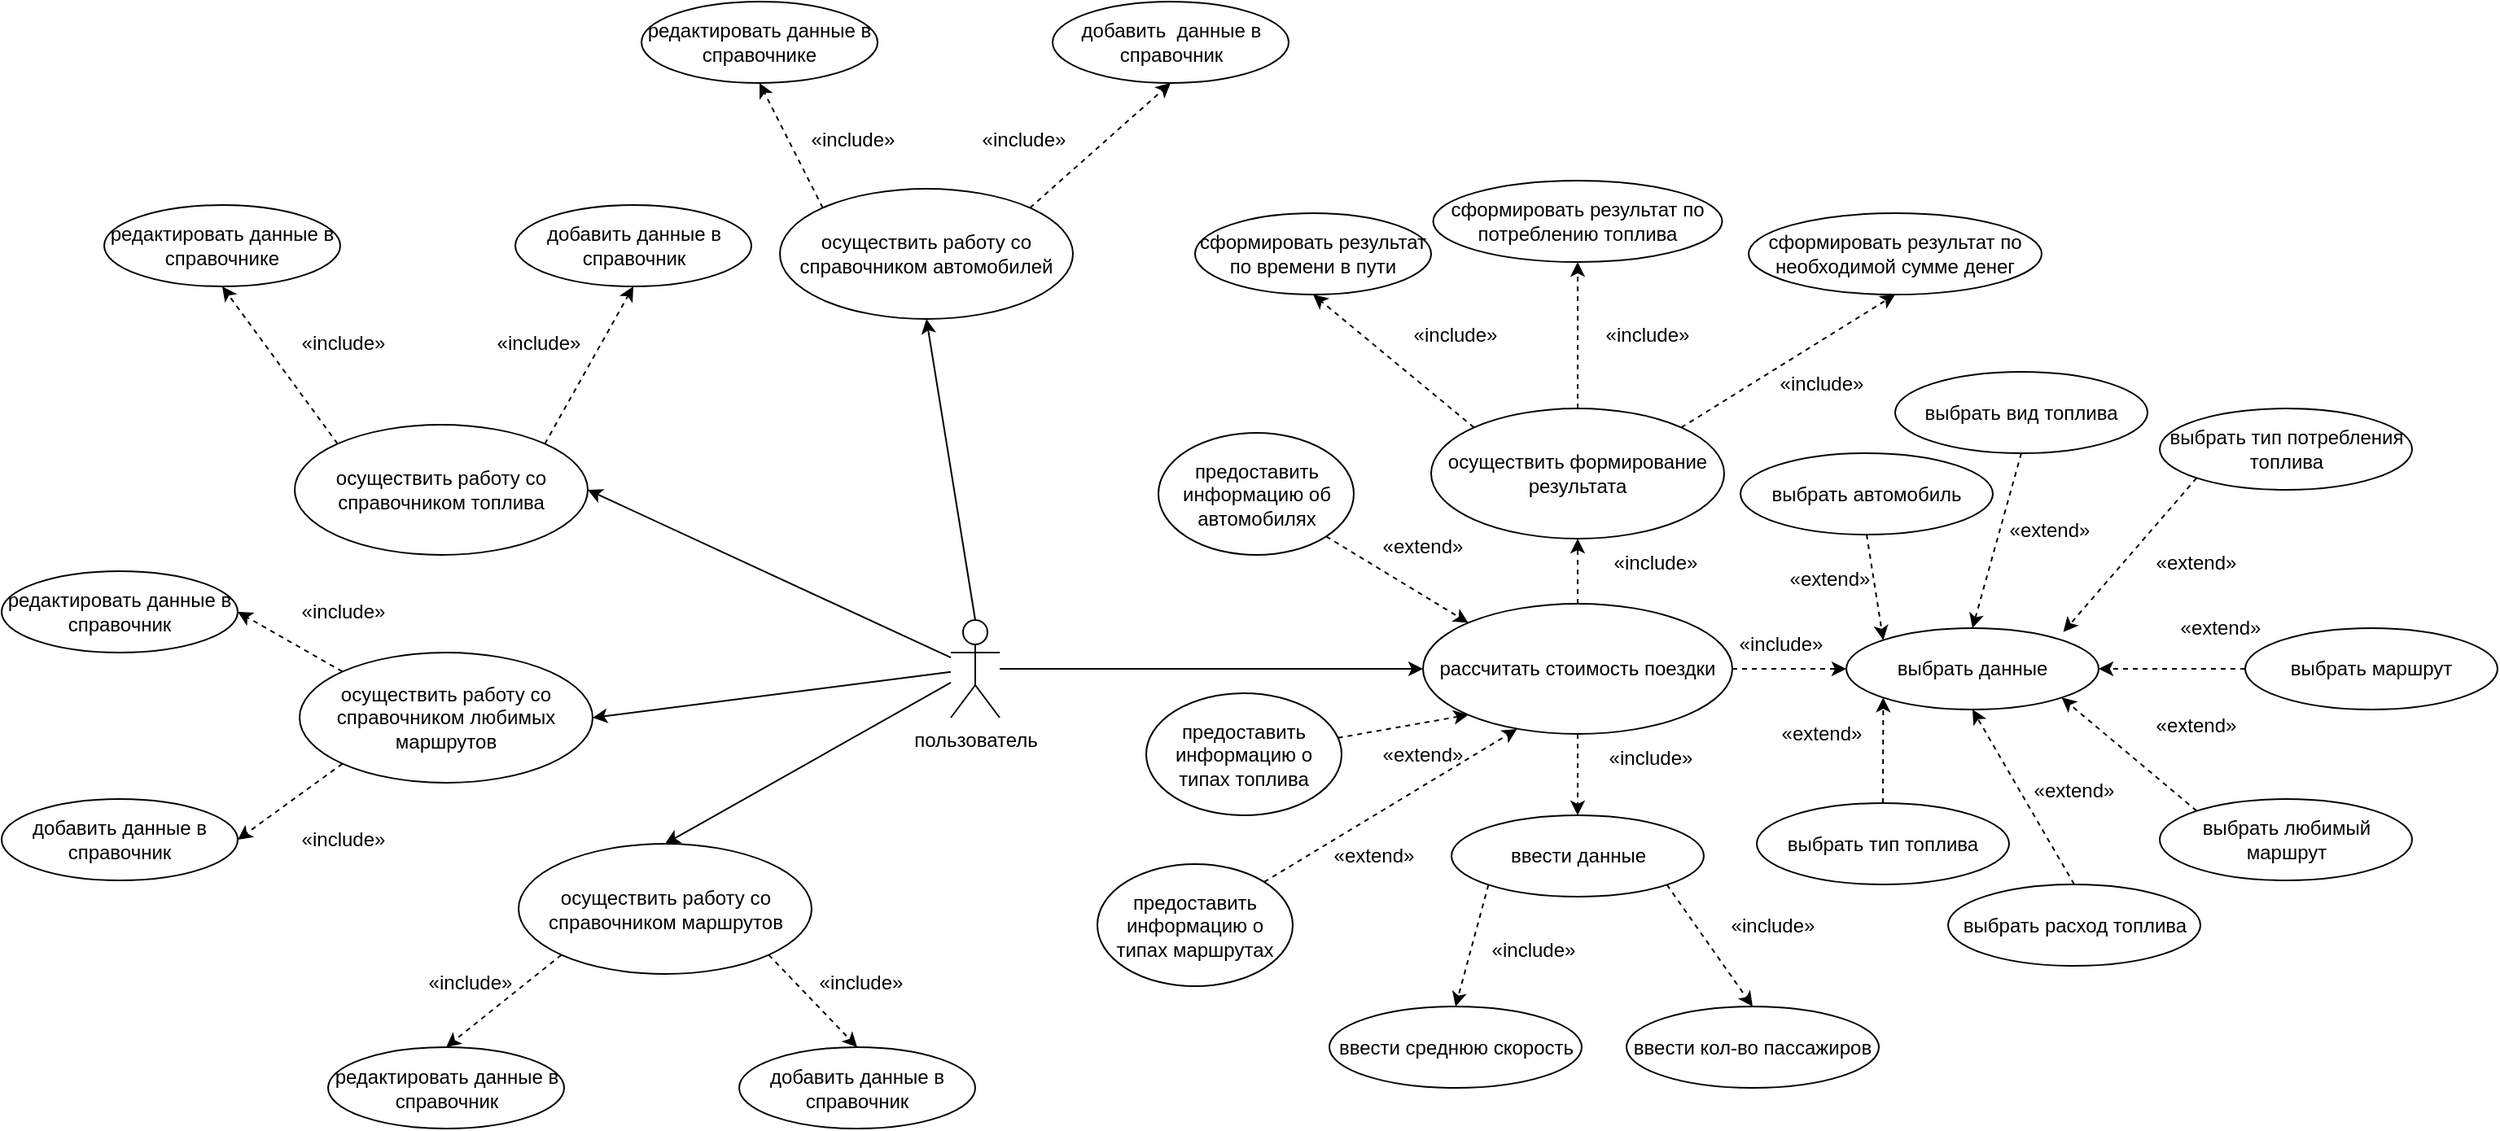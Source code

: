 <mxfile version="24.0.2" type="device">
  <diagram id="PY6g1kXUAH1VIEvKWSdo" name="Страница 1">
    <mxGraphModel dx="1707" dy="1639" grid="1" gridSize="10" guides="1" tooltips="1" connect="1" arrows="1" fold="1" page="1" pageScale="1" pageWidth="827" pageHeight="1169" math="0" shadow="0">
      <root>
        <mxCell id="0" />
        <mxCell id="1" parent="0" />
        <mxCell id="bMGbSHv4sVdIYw8-GW0m-4" style="edgeStyle=orthogonalEdgeStyle;rounded=0;orthogonalLoop=1;jettySize=auto;html=1;entryX=0;entryY=0.5;entryDx=0;entryDy=0;" parent="1" source="bMGbSHv4sVdIYw8-GW0m-1" target="bMGbSHv4sVdIYw8-GW0m-2" edge="1">
          <mxGeometry relative="1" as="geometry" />
        </mxCell>
        <mxCell id="DY0c9PisG7mdRNZdufvp-1" style="rounded=0;orthogonalLoop=1;jettySize=auto;html=1;entryX=0.5;entryY=0;entryDx=0;entryDy=0;" parent="1" source="bMGbSHv4sVdIYw8-GW0m-1" target="ay0JhhUsuar_ep8UlilQ-42" edge="1">
          <mxGeometry relative="1" as="geometry" />
        </mxCell>
        <mxCell id="DY0c9PisG7mdRNZdufvp-14" style="rounded=0;orthogonalLoop=1;jettySize=auto;html=1;entryX=1;entryY=0.5;entryDx=0;entryDy=0;" parent="1" source="bMGbSHv4sVdIYw8-GW0m-1" target="DY0c9PisG7mdRNZdufvp-9" edge="1">
          <mxGeometry relative="1" as="geometry" />
        </mxCell>
        <mxCell id="bMGbSHv4sVdIYw8-GW0m-1" value="пользователь" style="shape=umlActor;verticalLabelPosition=bottom;verticalAlign=top;html=1;outlineConnect=0;" parent="1" vertex="1">
          <mxGeometry x="-10" y="180" width="30" height="60" as="geometry" />
        </mxCell>
        <mxCell id="bMGbSHv4sVdIYw8-GW0m-6" style="rounded=0;orthogonalLoop=1;jettySize=auto;html=1;exitX=0.5;exitY=0;exitDx=0;exitDy=0;entryX=0.5;entryY=1;entryDx=0;entryDy=0;dashed=1;" parent="1" source="bMGbSHv4sVdIYw8-GW0m-2" target="bMGbSHv4sVdIYw8-GW0m-5" edge="1">
          <mxGeometry relative="1" as="geometry" />
        </mxCell>
        <mxCell id="bMGbSHv4sVdIYw8-GW0m-2" value="рассчитать стоимость поездки" style="ellipse;whiteSpace=wrap;html=1;" parent="1" vertex="1">
          <mxGeometry x="280" y="170" width="190" height="80" as="geometry" />
        </mxCell>
        <mxCell id="bMGbSHv4sVdIYw8-GW0m-68" style="edgeStyle=none;rounded=0;orthogonalLoop=1;jettySize=auto;html=1;exitX=0.5;exitY=0;exitDx=0;exitDy=0;entryX=0.5;entryY=1;entryDx=0;entryDy=0;dashed=1;" parent="1" source="bMGbSHv4sVdIYw8-GW0m-5" target="bMGbSHv4sVdIYw8-GW0m-64" edge="1">
          <mxGeometry relative="1" as="geometry" />
        </mxCell>
        <mxCell id="bMGbSHv4sVdIYw8-GW0m-71" style="edgeStyle=none;rounded=0;orthogonalLoop=1;jettySize=auto;html=1;exitX=1;exitY=0;exitDx=0;exitDy=0;entryX=0.5;entryY=1;entryDx=0;entryDy=0;dashed=1;" parent="1" source="bMGbSHv4sVdIYw8-GW0m-5" target="bMGbSHv4sVdIYw8-GW0m-70" edge="1">
          <mxGeometry relative="1" as="geometry" />
        </mxCell>
        <mxCell id="bMGbSHv4sVdIYw8-GW0m-75" style="edgeStyle=none;rounded=0;orthogonalLoop=1;jettySize=auto;html=1;exitX=0;exitY=0;exitDx=0;exitDy=0;entryX=0.5;entryY=1;entryDx=0;entryDy=0;dashed=1;" parent="1" source="bMGbSHv4sVdIYw8-GW0m-5" target="bMGbSHv4sVdIYw8-GW0m-74" edge="1">
          <mxGeometry relative="1" as="geometry" />
        </mxCell>
        <mxCell id="bMGbSHv4sVdIYw8-GW0m-5" value="осуществить формирование результата" style="ellipse;whiteSpace=wrap;html=1;" parent="1" vertex="1">
          <mxGeometry x="285" y="50" width="180" height="80" as="geometry" />
        </mxCell>
        <mxCell id="bMGbSHv4sVdIYw8-GW0m-11" value="&lt;span class=&quot;vchar u0000&quot;&gt;«&lt;/span&gt;include&lt;span class=&quot;vchar u0000&quot;&gt;»&lt;/span&gt;" style="text;html=1;strokeColor=none;fillColor=none;align=center;verticalAlign=middle;whiteSpace=wrap;rounded=0;" parent="1" vertex="1">
          <mxGeometry x="392.5" y="130" width="60" height="30" as="geometry" />
        </mxCell>
        <mxCell id="bMGbSHv4sVdIYw8-GW0m-14" style="rounded=0;orthogonalLoop=1;jettySize=auto;html=1;exitX=0.5;exitY=1;exitDx=0;exitDy=0;dashed=1;entryX=0.5;entryY=0;entryDx=0;entryDy=0;" parent="1" source="bMGbSHv4sVdIYw8-GW0m-2" target="bMGbSHv4sVdIYw8-GW0m-15" edge="1">
          <mxGeometry relative="1" as="geometry">
            <mxPoint x="407.5" y="300" as="sourcePoint" />
            <mxPoint x="375" y="320" as="targetPoint" />
          </mxGeometry>
        </mxCell>
        <mxCell id="bMGbSHv4sVdIYw8-GW0m-15" value="ввести данные" style="ellipse;whiteSpace=wrap;html=1;" parent="1" vertex="1">
          <mxGeometry x="297.5" y="300" width="155" height="50" as="geometry" />
        </mxCell>
        <mxCell id="bMGbSHv4sVdIYw8-GW0m-16" value="&lt;span class=&quot;vchar u0000&quot;&gt;«&lt;/span&gt;include&lt;span class=&quot;vchar u0000&quot;&gt;»&lt;/span&gt;" style="text;html=1;strokeColor=none;fillColor=none;align=center;verticalAlign=middle;whiteSpace=wrap;rounded=0;" parent="1" vertex="1">
          <mxGeometry x="390" y="250" width="60" height="30" as="geometry" />
        </mxCell>
        <mxCell id="bMGbSHv4sVdIYw8-GW0m-19" value="ввести среднюю скорость" style="ellipse;whiteSpace=wrap;html=1;" parent="1" vertex="1">
          <mxGeometry x="222.5" y="417.5" width="155" height="50" as="geometry" />
        </mxCell>
        <mxCell id="bMGbSHv4sVdIYw8-GW0m-25" value="" style="endArrow=classic;html=1;rounded=0;dashed=1;exitX=0;exitY=1;exitDx=0;exitDy=0;entryX=0.5;entryY=0;entryDx=0;entryDy=0;" parent="1" source="bMGbSHv4sVdIYw8-GW0m-15" target="bMGbSHv4sVdIYw8-GW0m-19" edge="1">
          <mxGeometry width="50" height="50" relative="1" as="geometry">
            <mxPoint x="385" y="360" as="sourcePoint" />
            <mxPoint x="385" y="480" as="targetPoint" />
          </mxGeometry>
        </mxCell>
        <mxCell id="bMGbSHv4sVdIYw8-GW0m-28" value="&lt;span class=&quot;vchar u0000&quot;&gt;«&lt;/span&gt;include&lt;span class=&quot;vchar u0000&quot;&gt;»&lt;/span&gt;" style="text;html=1;strokeColor=none;fillColor=none;align=center;verticalAlign=middle;whiteSpace=wrap;rounded=0;" parent="1" vertex="1">
          <mxGeometry x="317.5" y="367.5" width="60" height="30" as="geometry" />
        </mxCell>
        <mxCell id="ay0JhhUsuar_ep8UlilQ-3" style="rounded=0;orthogonalLoop=1;jettySize=auto;html=1;exitX=0.5;exitY=1;exitDx=0;exitDy=0;dashed=1;entryX=0.5;entryY=0;entryDx=0;entryDy=0;" parent="1" source="ay0JhhUsuar_ep8UlilQ-2" target="bMGbSHv4sVdIYw8-GW0m-32" edge="1">
          <mxGeometry relative="1" as="geometry">
            <mxPoint x="640" y="180" as="targetPoint" />
          </mxGeometry>
        </mxCell>
        <mxCell id="ay0JhhUsuar_ep8UlilQ-6" style="rounded=0;orthogonalLoop=1;jettySize=auto;html=1;entryX=0.86;entryY=0.047;entryDx=0;entryDy=0;dashed=1;entryPerimeter=0;exitX=0;exitY=1;exitDx=0;exitDy=0;" parent="1" source="ay0JhhUsuar_ep8UlilQ-5" target="bMGbSHv4sVdIYw8-GW0m-32" edge="1">
          <mxGeometry relative="1" as="geometry">
            <mxPoint x="790" y="150" as="sourcePoint" />
          </mxGeometry>
        </mxCell>
        <mxCell id="DY0c9PisG7mdRNZdufvp-17" style="rounded=0;orthogonalLoop=1;jettySize=auto;html=1;exitX=0;exitY=0;exitDx=0;exitDy=0;dashed=1;entryX=1;entryY=1;entryDx=0;entryDy=0;" parent="1" source="DY0c9PisG7mdRNZdufvp-15" target="bMGbSHv4sVdIYw8-GW0m-32" edge="1">
          <mxGeometry relative="1" as="geometry">
            <mxPoint x="820" y="240" as="targetPoint" />
          </mxGeometry>
        </mxCell>
        <mxCell id="bMGbSHv4sVdIYw8-GW0m-32" value="выбрать данные" style="ellipse;whiteSpace=wrap;html=1;" parent="1" vertex="1">
          <mxGeometry x="540" y="185" width="155" height="50" as="geometry" />
        </mxCell>
        <mxCell id="bMGbSHv4sVdIYw8-GW0m-34" style="rounded=0;orthogonalLoop=1;jettySize=auto;html=1;exitX=1;exitY=0.5;exitDx=0;exitDy=0;dashed=1;entryX=0;entryY=0.5;entryDx=0;entryDy=0;" parent="1" source="bMGbSHv4sVdIYw8-GW0m-2" target="bMGbSHv4sVdIYw8-GW0m-32" edge="1">
          <mxGeometry relative="1" as="geometry">
            <mxPoint x="385" y="260.0" as="sourcePoint" />
            <mxPoint x="385" y="310.0" as="targetPoint" />
          </mxGeometry>
        </mxCell>
        <mxCell id="bMGbSHv4sVdIYw8-GW0m-35" value="&lt;span class=&quot;vchar u0000&quot;&gt;«&lt;/span&gt;include&lt;span class=&quot;vchar u0000&quot;&gt;»&lt;/span&gt;" style="text;html=1;strokeColor=none;fillColor=none;align=center;verticalAlign=middle;whiteSpace=wrap;rounded=0;" parent="1" vertex="1">
          <mxGeometry x="470" y="180" width="60" height="30" as="geometry" />
        </mxCell>
        <mxCell id="bMGbSHv4sVdIYw8-GW0m-36" value="" style="endArrow=classic;html=1;rounded=0;dashed=1;exitX=0.5;exitY=0;exitDx=0;exitDy=0;entryX=0;entryY=1;entryDx=0;entryDy=0;" parent="1" source="bMGbSHv4sVdIYw8-GW0m-37" target="bMGbSHv4sVdIYw8-GW0m-32" edge="1">
          <mxGeometry width="50" height="50" relative="1" as="geometry">
            <mxPoint x="620" y="310" as="sourcePoint" />
            <mxPoint x="618" y="280" as="targetPoint" />
          </mxGeometry>
        </mxCell>
        <mxCell id="bMGbSHv4sVdIYw8-GW0m-37" value="выбрать тип топлива" style="ellipse;whiteSpace=wrap;html=1;" parent="1" vertex="1">
          <mxGeometry x="485" y="292.5" width="155" height="50" as="geometry" />
        </mxCell>
        <mxCell id="bMGbSHv4sVdIYw8-GW0m-39" value="выбрать расход топлива" style="ellipse;whiteSpace=wrap;html=1;" parent="1" vertex="1">
          <mxGeometry x="602.5" y="342.5" width="155" height="50" as="geometry" />
        </mxCell>
        <mxCell id="bMGbSHv4sVdIYw8-GW0m-40" value="" style="endArrow=classic;html=1;rounded=0;dashed=1;entryX=0.5;entryY=1;entryDx=0;entryDy=0;exitX=0.5;exitY=0;exitDx=0;exitDy=0;" parent="1" source="bMGbSHv4sVdIYw8-GW0m-39" target="bMGbSHv4sVdIYw8-GW0m-32" edge="1">
          <mxGeometry width="50" height="50" relative="1" as="geometry">
            <mxPoint x="620" y="280" as="sourcePoint" />
            <mxPoint x="627.5" y="290" as="targetPoint" />
          </mxGeometry>
        </mxCell>
        <mxCell id="bMGbSHv4sVdIYw8-GW0m-54" value="выбрать автомобиль" style="ellipse;whiteSpace=wrap;html=1;" parent="1" vertex="1">
          <mxGeometry x="475" y="77.5" width="155" height="50" as="geometry" />
        </mxCell>
        <mxCell id="bMGbSHv4sVdIYw8-GW0m-55" value="" style="endArrow=classic;html=1;rounded=0;dashed=1;exitX=0.5;exitY=1;exitDx=0;exitDy=0;entryX=0;entryY=0;entryDx=0;entryDy=0;" parent="1" source="bMGbSHv4sVdIYw8-GW0m-54" target="bMGbSHv4sVdIYw8-GW0m-32" edge="1">
          <mxGeometry width="50" height="50" relative="1" as="geometry">
            <mxPoint x="682.982" y="202.545" as="sourcePoint" />
            <mxPoint x="580" y="170" as="targetPoint" />
          </mxGeometry>
        </mxCell>
        <mxCell id="bMGbSHv4sVdIYw8-GW0m-56" value="&lt;span class=&quot;vchar u0000&quot;&gt;«&lt;/span&gt;extend&lt;span class=&quot;vchar u0000&quot;&gt;»&lt;/span&gt;" style="text;html=1;strokeColor=none;fillColor=none;align=center;verticalAlign=middle;whiteSpace=wrap;rounded=0;" parent="1" vertex="1">
          <mxGeometry x="500" y="140" width="60" height="30" as="geometry" />
        </mxCell>
        <mxCell id="bMGbSHv4sVdIYw8-GW0m-58" style="edgeStyle=none;rounded=0;orthogonalLoop=1;jettySize=auto;html=1;entryX=0;entryY=0;entryDx=0;entryDy=0;dashed=1;" parent="1" source="bMGbSHv4sVdIYw8-GW0m-57" target="bMGbSHv4sVdIYw8-GW0m-2" edge="1">
          <mxGeometry relative="1" as="geometry" />
        </mxCell>
        <mxCell id="bMGbSHv4sVdIYw8-GW0m-57" value="предоставить информацию об автомобилях" style="ellipse;whiteSpace=wrap;html=1;" parent="1" vertex="1">
          <mxGeometry x="117.5" y="65" width="120" height="75" as="geometry" />
        </mxCell>
        <mxCell id="bMGbSHv4sVdIYw8-GW0m-59" value="&lt;span class=&quot;vchar u0000&quot;&gt;«&lt;/span&gt;extend&lt;span class=&quot;vchar u0000&quot;&gt;»&lt;/span&gt;" style="text;html=1;strokeColor=none;fillColor=none;align=center;verticalAlign=middle;whiteSpace=wrap;rounded=0;" parent="1" vertex="1">
          <mxGeometry x="250" y="120" width="60" height="30" as="geometry" />
        </mxCell>
        <mxCell id="bMGbSHv4sVdIYw8-GW0m-62" style="edgeStyle=none;rounded=0;orthogonalLoop=1;jettySize=auto;html=1;entryX=0;entryY=1;entryDx=0;entryDy=0;dashed=1;" parent="1" source="bMGbSHv4sVdIYw8-GW0m-60" target="bMGbSHv4sVdIYw8-GW0m-2" edge="1">
          <mxGeometry relative="1" as="geometry" />
        </mxCell>
        <mxCell id="bMGbSHv4sVdIYw8-GW0m-60" value="предоставить информацию о типах топлива" style="ellipse;whiteSpace=wrap;html=1;" parent="1" vertex="1">
          <mxGeometry x="110" y="225" width="120" height="75" as="geometry" />
        </mxCell>
        <mxCell id="bMGbSHv4sVdIYw8-GW0m-63" value="&lt;span class=&quot;vchar u0000&quot;&gt;«&lt;/span&gt;extend&lt;span class=&quot;vchar u0000&quot;&gt;»&lt;/span&gt;" style="text;html=1;strokeColor=none;fillColor=none;align=center;verticalAlign=middle;whiteSpace=wrap;rounded=0;" parent="1" vertex="1">
          <mxGeometry x="250" y="247.5" width="60" height="30" as="geometry" />
        </mxCell>
        <mxCell id="bMGbSHv4sVdIYw8-GW0m-64" value="сформировать результат по потреблению топлива" style="ellipse;whiteSpace=wrap;html=1;" parent="1" vertex="1">
          <mxGeometry x="286.25" y="-90" width="177.5" height="50" as="geometry" />
        </mxCell>
        <mxCell id="bMGbSHv4sVdIYw8-GW0m-66" value="&lt;span class=&quot;vchar u0000&quot;&gt;«&lt;/span&gt;include&lt;span class=&quot;vchar u0000&quot;&gt;»&lt;/span&gt;" style="text;html=1;strokeColor=none;fillColor=none;align=center;verticalAlign=middle;whiteSpace=wrap;rounded=0;" parent="1" vertex="1">
          <mxGeometry x="387.5" y="-10" width="60" height="30" as="geometry" />
        </mxCell>
        <mxCell id="bMGbSHv4sVdIYw8-GW0m-70" value="сформировать результат по необходимой сумме денег" style="ellipse;whiteSpace=wrap;html=1;" parent="1" vertex="1">
          <mxGeometry x="480" y="-70" width="180" height="50" as="geometry" />
        </mxCell>
        <mxCell id="bMGbSHv4sVdIYw8-GW0m-72" value="&lt;span class=&quot;vchar u0000&quot;&gt;«&lt;/span&gt;include&lt;span class=&quot;vchar u0000&quot;&gt;»&lt;/span&gt;" style="text;html=1;strokeColor=none;fillColor=none;align=center;verticalAlign=middle;whiteSpace=wrap;rounded=0;" parent="1" vertex="1">
          <mxGeometry x="495" y="20" width="60" height="30" as="geometry" />
        </mxCell>
        <mxCell id="bMGbSHv4sVdIYw8-GW0m-73" value="&lt;span class=&quot;vchar u0000&quot;&gt;«&lt;/span&gt;include&lt;span class=&quot;vchar u0000&quot;&gt;»&lt;/span&gt;" style="text;html=1;strokeColor=none;fillColor=none;align=center;verticalAlign=middle;whiteSpace=wrap;rounded=0;" parent="1" vertex="1">
          <mxGeometry x="270" y="-10" width="60" height="30" as="geometry" />
        </mxCell>
        <mxCell id="bMGbSHv4sVdIYw8-GW0m-74" value="сформировать результат по времени в пути" style="ellipse;whiteSpace=wrap;html=1;" parent="1" vertex="1">
          <mxGeometry x="140" y="-70" width="145" height="50" as="geometry" />
        </mxCell>
        <mxCell id="ay0JhhUsuar_ep8UlilQ-2" value="выбрать вид топлива" style="ellipse;whiteSpace=wrap;html=1;" parent="1" vertex="1">
          <mxGeometry x="570" y="27.5" width="155" height="50" as="geometry" />
        </mxCell>
        <mxCell id="ay0JhhUsuar_ep8UlilQ-5" value="выбрать тип потребления топлива" style="ellipse;whiteSpace=wrap;html=1;" parent="1" vertex="1">
          <mxGeometry x="732.5" y="50" width="155" height="50" as="geometry" />
        </mxCell>
        <mxCell id="ay0JhhUsuar_ep8UlilQ-12" value="выбрать маршрут" style="ellipse;whiteSpace=wrap;html=1;" parent="1" vertex="1">
          <mxGeometry x="785" y="185" width="155" height="50" as="geometry" />
        </mxCell>
        <mxCell id="ay0JhhUsuar_ep8UlilQ-14" style="rounded=0;orthogonalLoop=1;jettySize=auto;html=1;exitX=0;exitY=0.5;exitDx=0;exitDy=0;dashed=1;entryX=1;entryY=0.5;entryDx=0;entryDy=0;" parent="1" source="ay0JhhUsuar_ep8UlilQ-12" target="bMGbSHv4sVdIYw8-GW0m-32" edge="1">
          <mxGeometry relative="1" as="geometry">
            <mxPoint x="705" y="220" as="sourcePoint" />
            <mxPoint x="840" y="150" as="targetPoint" />
          </mxGeometry>
        </mxCell>
        <mxCell id="ay0JhhUsuar_ep8UlilQ-23" style="rounded=0;orthogonalLoop=1;jettySize=auto;html=1;entryX=0.5;entryY=1;entryDx=0;entryDy=0;exitX=0.5;exitY=0;exitDx=0;exitDy=0;exitPerimeter=0;" parent="1" source="bMGbSHv4sVdIYw8-GW0m-1" target="ay0JhhUsuar_ep8UlilQ-19" edge="1">
          <mxGeometry relative="1" as="geometry">
            <mxPoint x="-25" y="72.5" as="sourcePoint" />
          </mxGeometry>
        </mxCell>
        <mxCell id="ay0JhhUsuar_ep8UlilQ-35" style="rounded=0;orthogonalLoop=1;jettySize=auto;html=1;entryX=1;entryY=0.5;entryDx=0;entryDy=0;" parent="1" source="bMGbSHv4sVdIYw8-GW0m-1" target="ay0JhhUsuar_ep8UlilQ-31" edge="1">
          <mxGeometry relative="1" as="geometry">
            <mxPoint x="-40" y="102.32" as="sourcePoint" />
          </mxGeometry>
        </mxCell>
        <mxCell id="ay0JhhUsuar_ep8UlilQ-26" style="rounded=0;orthogonalLoop=1;jettySize=auto;html=1;exitX=1;exitY=0;exitDx=0;exitDy=0;entryX=0.5;entryY=1;entryDx=0;entryDy=0;dashed=1;" parent="1" source="ay0JhhUsuar_ep8UlilQ-19" target="ay0JhhUsuar_ep8UlilQ-25" edge="1">
          <mxGeometry relative="1" as="geometry" />
        </mxCell>
        <mxCell id="ay0JhhUsuar_ep8UlilQ-29" style="rounded=0;orthogonalLoop=1;jettySize=auto;html=1;exitX=0;exitY=0;exitDx=0;exitDy=0;entryX=0.5;entryY=1;entryDx=0;entryDy=0;dashed=1;" parent="1" source="ay0JhhUsuar_ep8UlilQ-19" target="ay0JhhUsuar_ep8UlilQ-28" edge="1">
          <mxGeometry relative="1" as="geometry" />
        </mxCell>
        <mxCell id="ay0JhhUsuar_ep8UlilQ-19" value="осуществить работу со справочником автомобилей " style="ellipse;whiteSpace=wrap;html=1;" parent="1" vertex="1">
          <mxGeometry x="-115" y="-85" width="180" height="80" as="geometry" />
        </mxCell>
        <mxCell id="ay0JhhUsuar_ep8UlilQ-25" value="добавить&amp;nbsp; данные в справочник" style="ellipse;whiteSpace=wrap;html=1;" parent="1" vertex="1">
          <mxGeometry x="52.5" y="-200" width="145" height="50" as="geometry" />
        </mxCell>
        <mxCell id="ay0JhhUsuar_ep8UlilQ-27" value="&lt;span class=&quot;vchar u0000&quot;&gt;«&lt;/span&gt;include&lt;span class=&quot;vchar u0000&quot;&gt;»&lt;/span&gt;" style="text;html=1;strokeColor=none;fillColor=none;align=center;verticalAlign=middle;whiteSpace=wrap;rounded=0;" parent="1" vertex="1">
          <mxGeometry x="5" y="-130" width="60" height="30" as="geometry" />
        </mxCell>
        <mxCell id="ay0JhhUsuar_ep8UlilQ-28" value="редактировать данные в справочнике" style="ellipse;whiteSpace=wrap;html=1;" parent="1" vertex="1">
          <mxGeometry x="-200" y="-200" width="145" height="50" as="geometry" />
        </mxCell>
        <mxCell id="ay0JhhUsuar_ep8UlilQ-30" value="&lt;span class=&quot;vchar u0000&quot;&gt;«&lt;/span&gt;include&lt;span class=&quot;vchar u0000&quot;&gt;»&lt;/span&gt;" style="text;html=1;strokeColor=none;fillColor=none;align=center;verticalAlign=middle;whiteSpace=wrap;rounded=0;" parent="1" vertex="1">
          <mxGeometry x="-100" y="-130" width="60" height="30" as="geometry" />
        </mxCell>
        <mxCell id="ay0JhhUsuar_ep8UlilQ-40" style="rounded=0;orthogonalLoop=1;jettySize=auto;html=1;exitX=0;exitY=0;exitDx=0;exitDy=0;entryX=0.5;entryY=1;entryDx=0;entryDy=0;dashed=1;" parent="1" source="ay0JhhUsuar_ep8UlilQ-31" target="ay0JhhUsuar_ep8UlilQ-38" edge="1">
          <mxGeometry relative="1" as="geometry" />
        </mxCell>
        <mxCell id="ay0JhhUsuar_ep8UlilQ-41" style="rounded=0;orthogonalLoop=1;jettySize=auto;html=1;exitX=1;exitY=0;exitDx=0;exitDy=0;entryX=0.5;entryY=1;entryDx=0;entryDy=0;dashed=1;" parent="1" source="ay0JhhUsuar_ep8UlilQ-31" target="ay0JhhUsuar_ep8UlilQ-36" edge="1">
          <mxGeometry relative="1" as="geometry" />
        </mxCell>
        <mxCell id="ay0JhhUsuar_ep8UlilQ-31" value="осуществить работу со справочником топлива" style="ellipse;whiteSpace=wrap;html=1;" parent="1" vertex="1">
          <mxGeometry x="-413" y="60" width="180" height="80" as="geometry" />
        </mxCell>
        <mxCell id="ay0JhhUsuar_ep8UlilQ-33" style="rounded=0;orthogonalLoop=1;jettySize=auto;html=1;exitX=1;exitY=0;exitDx=0;exitDy=0;entryX=0.304;entryY=0.963;entryDx=0;entryDy=0;entryPerimeter=0;dashed=1;" parent="1" source="ay0JhhUsuar_ep8UlilQ-32" target="bMGbSHv4sVdIYw8-GW0m-2" edge="1">
          <mxGeometry relative="1" as="geometry" />
        </mxCell>
        <mxCell id="ay0JhhUsuar_ep8UlilQ-32" value="предоставить информацию о типах маршрутах" style="ellipse;whiteSpace=wrap;html=1;" parent="1" vertex="1">
          <mxGeometry x="80" y="330" width="120" height="75" as="geometry" />
        </mxCell>
        <mxCell id="ay0JhhUsuar_ep8UlilQ-34" value="&lt;span class=&quot;vchar u0000&quot;&gt;«&lt;/span&gt;extend&lt;span class=&quot;vchar u0000&quot;&gt;»&lt;/span&gt;" style="text;html=1;strokeColor=none;fillColor=none;align=center;verticalAlign=middle;whiteSpace=wrap;rounded=0;" parent="1" vertex="1">
          <mxGeometry x="220" y="310" width="60" height="30" as="geometry" />
        </mxCell>
        <mxCell id="ay0JhhUsuar_ep8UlilQ-36" value="добавить данные в справочник" style="ellipse;whiteSpace=wrap;html=1;" parent="1" vertex="1">
          <mxGeometry x="-277.5" y="-75" width="145" height="50" as="geometry" />
        </mxCell>
        <mxCell id="ay0JhhUsuar_ep8UlilQ-37" value="&lt;span class=&quot;vchar u0000&quot;&gt;«&lt;/span&gt;include&lt;span class=&quot;vchar u0000&quot;&gt;»&lt;/span&gt;" style="text;html=1;strokeColor=none;fillColor=none;align=center;verticalAlign=middle;whiteSpace=wrap;rounded=0;" parent="1" vertex="1">
          <mxGeometry x="-293" y="-5" width="60" height="30" as="geometry" />
        </mxCell>
        <mxCell id="ay0JhhUsuar_ep8UlilQ-38" value="редактировать данные в справочнике" style="ellipse;whiteSpace=wrap;html=1;" parent="1" vertex="1">
          <mxGeometry x="-530" y="-75" width="145" height="50" as="geometry" />
        </mxCell>
        <mxCell id="ay0JhhUsuar_ep8UlilQ-39" value="&lt;span class=&quot;vchar u0000&quot;&gt;«&lt;/span&gt;include&lt;span class=&quot;vchar u0000&quot;&gt;»&lt;/span&gt;" style="text;html=1;strokeColor=none;fillColor=none;align=center;verticalAlign=middle;whiteSpace=wrap;rounded=0;" parent="1" vertex="1">
          <mxGeometry x="-413" y="-5" width="60" height="30" as="geometry" />
        </mxCell>
        <mxCell id="ay0JhhUsuar_ep8UlilQ-46" style="rounded=0;orthogonalLoop=1;jettySize=auto;html=1;exitX=1;exitY=1;exitDx=0;exitDy=0;entryX=0.5;entryY=0;entryDx=0;entryDy=0;dashed=1;" parent="1" source="ay0JhhUsuar_ep8UlilQ-42" target="ay0JhhUsuar_ep8UlilQ-44" edge="1">
          <mxGeometry relative="1" as="geometry" />
        </mxCell>
        <mxCell id="ay0JhhUsuar_ep8UlilQ-47" style="rounded=0;orthogonalLoop=1;jettySize=auto;html=1;exitX=0;exitY=1;exitDx=0;exitDy=0;entryX=0.5;entryY=0;entryDx=0;entryDy=0;dashed=1;" parent="1" source="ay0JhhUsuar_ep8UlilQ-42" target="ay0JhhUsuar_ep8UlilQ-45" edge="1">
          <mxGeometry relative="1" as="geometry" />
        </mxCell>
        <mxCell id="ay0JhhUsuar_ep8UlilQ-42" value="осуществить работу со справочником маршрутов" style="ellipse;whiteSpace=wrap;html=1;" parent="1" vertex="1">
          <mxGeometry x="-275.5" y="317.5" width="180" height="80" as="geometry" />
        </mxCell>
        <mxCell id="ay0JhhUsuar_ep8UlilQ-44" value="добавить данные в справочник" style="ellipse;whiteSpace=wrap;html=1;" parent="1" vertex="1">
          <mxGeometry x="-140" y="442.5" width="145" height="50" as="geometry" />
        </mxCell>
        <mxCell id="ay0JhhUsuar_ep8UlilQ-45" value="редактировать данные в справочник" style="ellipse;whiteSpace=wrap;html=1;" parent="1" vertex="1">
          <mxGeometry x="-392.5" y="442.5" width="145" height="50" as="geometry" />
        </mxCell>
        <mxCell id="ay0JhhUsuar_ep8UlilQ-49" value="&lt;span class=&quot;vchar u0000&quot;&gt;«&lt;/span&gt;include&lt;span class=&quot;vchar u0000&quot;&gt;»&lt;/span&gt;" style="text;html=1;strokeColor=none;fillColor=none;align=center;verticalAlign=middle;whiteSpace=wrap;rounded=0;" parent="1" vertex="1">
          <mxGeometry x="-335.5" y="387.5" width="60" height="30" as="geometry" />
        </mxCell>
        <mxCell id="ay0JhhUsuar_ep8UlilQ-50" value="&lt;span class=&quot;vchar u0000&quot;&gt;«&lt;/span&gt;include&lt;span class=&quot;vchar u0000&quot;&gt;»&lt;/span&gt;" style="text;html=1;strokeColor=none;fillColor=none;align=center;verticalAlign=middle;whiteSpace=wrap;rounded=0;" parent="1" vertex="1">
          <mxGeometry x="-95.5" y="387.5" width="60" height="30" as="geometry" />
        </mxCell>
        <mxCell id="DY0c9PisG7mdRNZdufvp-3" value="ввести кол-во пассажиров" style="ellipse;whiteSpace=wrap;html=1;" parent="1" vertex="1">
          <mxGeometry x="405" y="417.5" width="155" height="50" as="geometry" />
        </mxCell>
        <mxCell id="DY0c9PisG7mdRNZdufvp-4" value="" style="endArrow=classic;html=1;rounded=0;dashed=1;exitX=1;exitY=1;exitDx=0;exitDy=0;entryX=0.5;entryY=0;entryDx=0;entryDy=0;" parent="1" source="bMGbSHv4sVdIYw8-GW0m-15" target="DY0c9PisG7mdRNZdufvp-3" edge="1">
          <mxGeometry width="50" height="50" relative="1" as="geometry">
            <mxPoint x="330" y="353" as="sourcePoint" />
            <mxPoint x="310" y="428" as="targetPoint" />
          </mxGeometry>
        </mxCell>
        <mxCell id="DY0c9PisG7mdRNZdufvp-5" value="&lt;span class=&quot;vchar u0000&quot;&gt;«&lt;/span&gt;include&lt;span class=&quot;vchar u0000&quot;&gt;»&lt;/span&gt;" style="text;html=1;strokeColor=none;fillColor=none;align=center;verticalAlign=middle;whiteSpace=wrap;rounded=0;" parent="1" vertex="1">
          <mxGeometry x="465" y="352.5" width="60" height="30" as="geometry" />
        </mxCell>
        <mxCell id="DY0c9PisG7mdRNZdufvp-7" style="rounded=0;orthogonalLoop=1;jettySize=auto;html=1;exitX=0;exitY=1;exitDx=0;exitDy=0;entryX=1;entryY=0.5;entryDx=0;entryDy=0;dashed=1;" parent="1" source="DY0c9PisG7mdRNZdufvp-9" target="DY0c9PisG7mdRNZdufvp-10" edge="1">
          <mxGeometry relative="1" as="geometry" />
        </mxCell>
        <mxCell id="DY0c9PisG7mdRNZdufvp-8" style="rounded=0;orthogonalLoop=1;jettySize=auto;html=1;exitX=0;exitY=0;exitDx=0;exitDy=0;entryX=1;entryY=0.5;entryDx=0;entryDy=0;dashed=1;" parent="1" source="DY0c9PisG7mdRNZdufvp-9" target="DY0c9PisG7mdRNZdufvp-11" edge="1">
          <mxGeometry relative="1" as="geometry" />
        </mxCell>
        <mxCell id="DY0c9PisG7mdRNZdufvp-9" value="осуществить работу со справочником любимых маршрутов" style="ellipse;whiteSpace=wrap;html=1;" parent="1" vertex="1">
          <mxGeometry x="-410" y="200" width="180" height="80" as="geometry" />
        </mxCell>
        <mxCell id="DY0c9PisG7mdRNZdufvp-10" value="добавить данные в справочник" style="ellipse;whiteSpace=wrap;html=1;" parent="1" vertex="1">
          <mxGeometry x="-593" y="290" width="145" height="50" as="geometry" />
        </mxCell>
        <mxCell id="DY0c9PisG7mdRNZdufvp-11" value="редактировать данные в справочник" style="ellipse;whiteSpace=wrap;html=1;" parent="1" vertex="1">
          <mxGeometry x="-593" y="150" width="145" height="50" as="geometry" />
        </mxCell>
        <mxCell id="DY0c9PisG7mdRNZdufvp-12" value="&lt;span class=&quot;vchar u0000&quot;&gt;«&lt;/span&gt;include&lt;span class=&quot;vchar u0000&quot;&gt;»&lt;/span&gt;" style="text;html=1;strokeColor=none;fillColor=none;align=center;verticalAlign=middle;whiteSpace=wrap;rounded=0;" parent="1" vertex="1">
          <mxGeometry x="-413" y="160" width="60" height="30" as="geometry" />
        </mxCell>
        <mxCell id="DY0c9PisG7mdRNZdufvp-13" value="&lt;span class=&quot;vchar u0000&quot;&gt;«&lt;/span&gt;include&lt;span class=&quot;vchar u0000&quot;&gt;»&lt;/span&gt;" style="text;html=1;strokeColor=none;fillColor=none;align=center;verticalAlign=middle;whiteSpace=wrap;rounded=0;" parent="1" vertex="1">
          <mxGeometry x="-413" y="300" width="60" height="30" as="geometry" />
        </mxCell>
        <mxCell id="DY0c9PisG7mdRNZdufvp-15" value="выбрать любимый маршрут" style="ellipse;whiteSpace=wrap;html=1;" parent="1" vertex="1">
          <mxGeometry x="732.5" y="290" width="155" height="50" as="geometry" />
        </mxCell>
        <mxCell id="KlfTcNDv9RuRRwLUBbe0-1" value="&lt;span class=&quot;vchar u0000&quot;&gt;«&lt;/span&gt;extend&lt;span class=&quot;vchar u0000&quot;&gt;»&lt;/span&gt;" style="text;html=1;strokeColor=none;fillColor=none;align=center;verticalAlign=middle;whiteSpace=wrap;rounded=0;" vertex="1" parent="1">
          <mxGeometry x="635" y="110" width="60" height="30" as="geometry" />
        </mxCell>
        <mxCell id="KlfTcNDv9RuRRwLUBbe0-2" value="&lt;span class=&quot;vchar u0000&quot;&gt;«&lt;/span&gt;extend&lt;span class=&quot;vchar u0000&quot;&gt;»&lt;/span&gt;" style="text;html=1;strokeColor=none;fillColor=none;align=center;verticalAlign=middle;whiteSpace=wrap;rounded=0;" vertex="1" parent="1">
          <mxGeometry x="725" y="130" width="60" height="30" as="geometry" />
        </mxCell>
        <mxCell id="KlfTcNDv9RuRRwLUBbe0-3" value="&lt;span class=&quot;vchar u0000&quot;&gt;«&lt;/span&gt;extend&lt;span class=&quot;vchar u0000&quot;&gt;»&lt;/span&gt;" style="text;html=1;strokeColor=none;fillColor=none;align=center;verticalAlign=middle;whiteSpace=wrap;rounded=0;" vertex="1" parent="1">
          <mxGeometry x="740" y="170" width="60" height="30" as="geometry" />
        </mxCell>
        <mxCell id="KlfTcNDv9RuRRwLUBbe0-4" value="&lt;span class=&quot;vchar u0000&quot;&gt;«&lt;/span&gt;extend&lt;span class=&quot;vchar u0000&quot;&gt;»&lt;/span&gt;" style="text;html=1;strokeColor=none;fillColor=none;align=center;verticalAlign=middle;whiteSpace=wrap;rounded=0;" vertex="1" parent="1">
          <mxGeometry x="725" y="230" width="60" height="30" as="geometry" />
        </mxCell>
        <mxCell id="KlfTcNDv9RuRRwLUBbe0-5" value="&lt;span class=&quot;vchar u0000&quot;&gt;«&lt;/span&gt;extend&lt;span class=&quot;vchar u0000&quot;&gt;»&lt;/span&gt;" style="text;html=1;strokeColor=none;fillColor=none;align=center;verticalAlign=middle;whiteSpace=wrap;rounded=0;" vertex="1" parent="1">
          <mxGeometry x="650" y="270" width="60" height="30" as="geometry" />
        </mxCell>
        <mxCell id="KlfTcNDv9RuRRwLUBbe0-6" value="&lt;span class=&quot;vchar u0000&quot;&gt;«&lt;/span&gt;extend&lt;span class=&quot;vchar u0000&quot;&gt;»&lt;/span&gt;" style="text;html=1;strokeColor=none;fillColor=none;align=center;verticalAlign=middle;whiteSpace=wrap;rounded=0;" vertex="1" parent="1">
          <mxGeometry x="495" y="235" width="60" height="30" as="geometry" />
        </mxCell>
      </root>
    </mxGraphModel>
  </diagram>
</mxfile>
